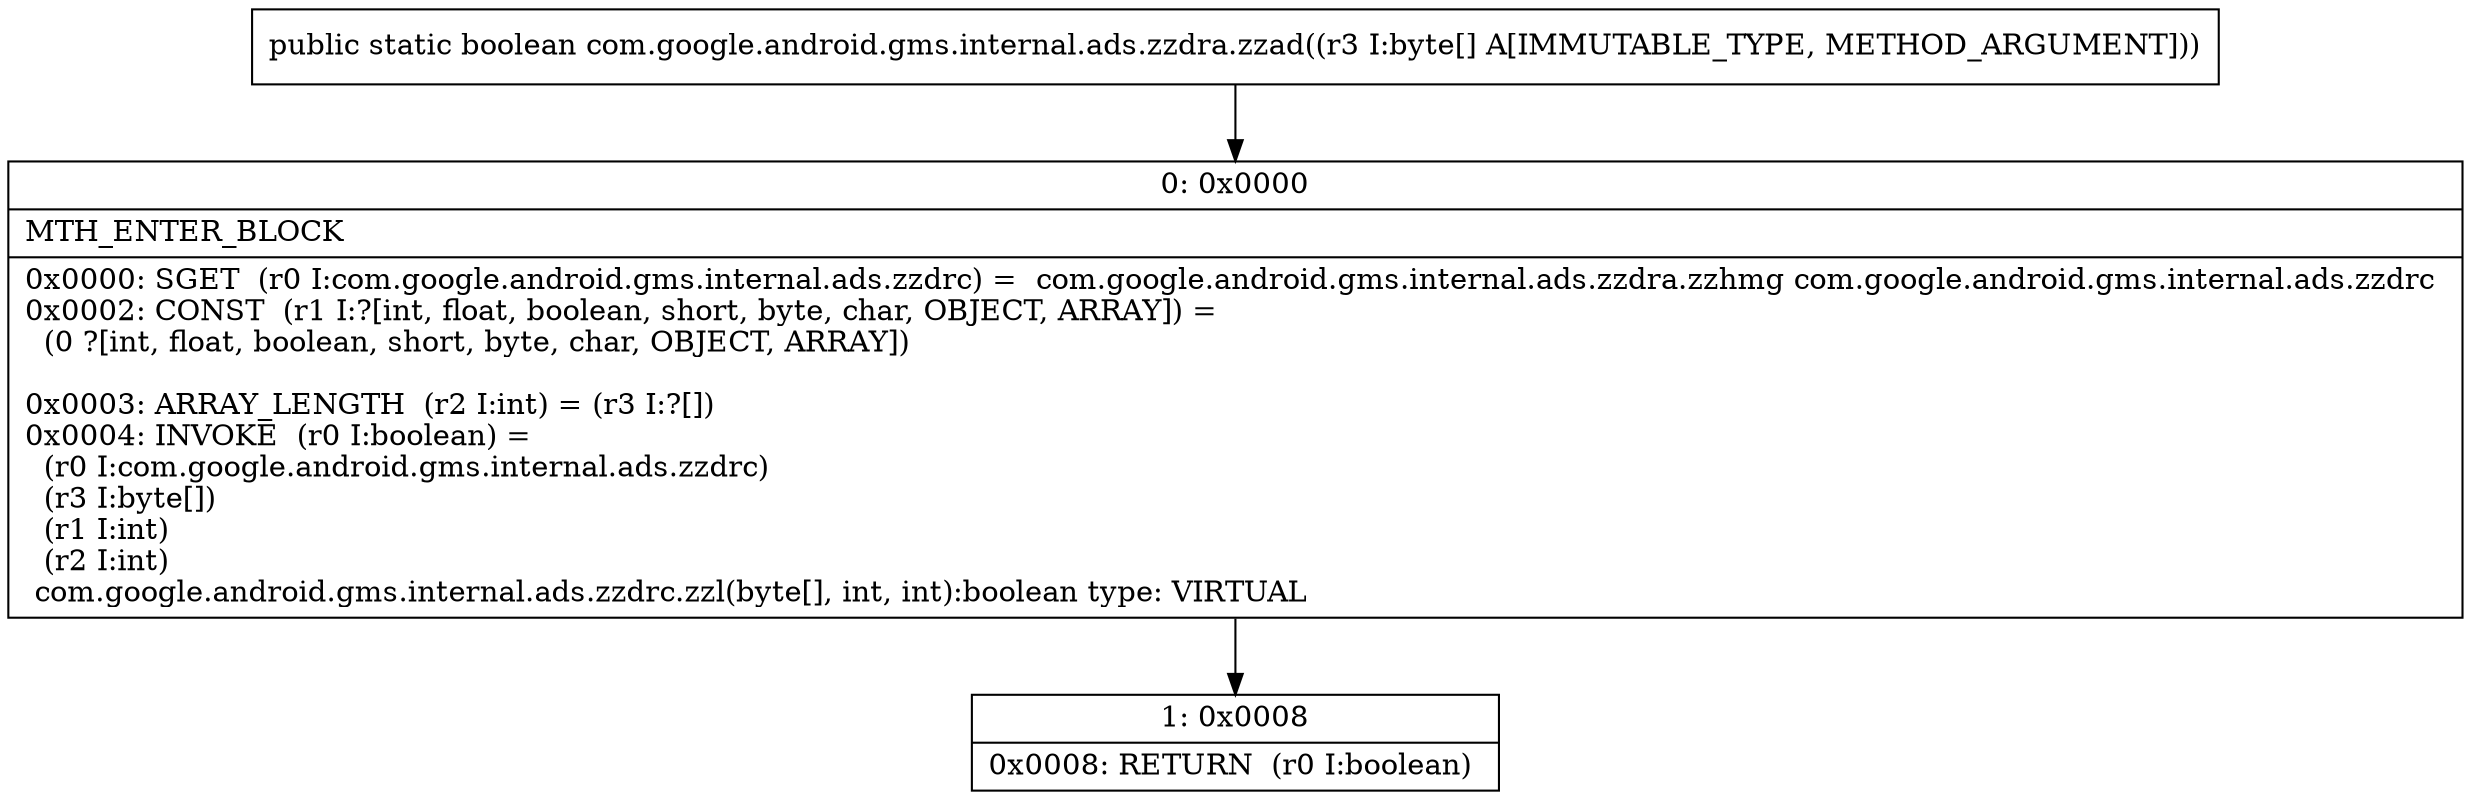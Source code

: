 digraph "CFG forcom.google.android.gms.internal.ads.zzdra.zzad([B)Z" {
Node_0 [shape=record,label="{0\:\ 0x0000|MTH_ENTER_BLOCK\l|0x0000: SGET  (r0 I:com.google.android.gms.internal.ads.zzdrc) =  com.google.android.gms.internal.ads.zzdra.zzhmg com.google.android.gms.internal.ads.zzdrc \l0x0002: CONST  (r1 I:?[int, float, boolean, short, byte, char, OBJECT, ARRAY]) = \l  (0 ?[int, float, boolean, short, byte, char, OBJECT, ARRAY])\l \l0x0003: ARRAY_LENGTH  (r2 I:int) = (r3 I:?[]) \l0x0004: INVOKE  (r0 I:boolean) = \l  (r0 I:com.google.android.gms.internal.ads.zzdrc)\l  (r3 I:byte[])\l  (r1 I:int)\l  (r2 I:int)\l com.google.android.gms.internal.ads.zzdrc.zzl(byte[], int, int):boolean type: VIRTUAL \l}"];
Node_1 [shape=record,label="{1\:\ 0x0008|0x0008: RETURN  (r0 I:boolean) \l}"];
MethodNode[shape=record,label="{public static boolean com.google.android.gms.internal.ads.zzdra.zzad((r3 I:byte[] A[IMMUTABLE_TYPE, METHOD_ARGUMENT])) }"];
MethodNode -> Node_0;
Node_0 -> Node_1;
}


